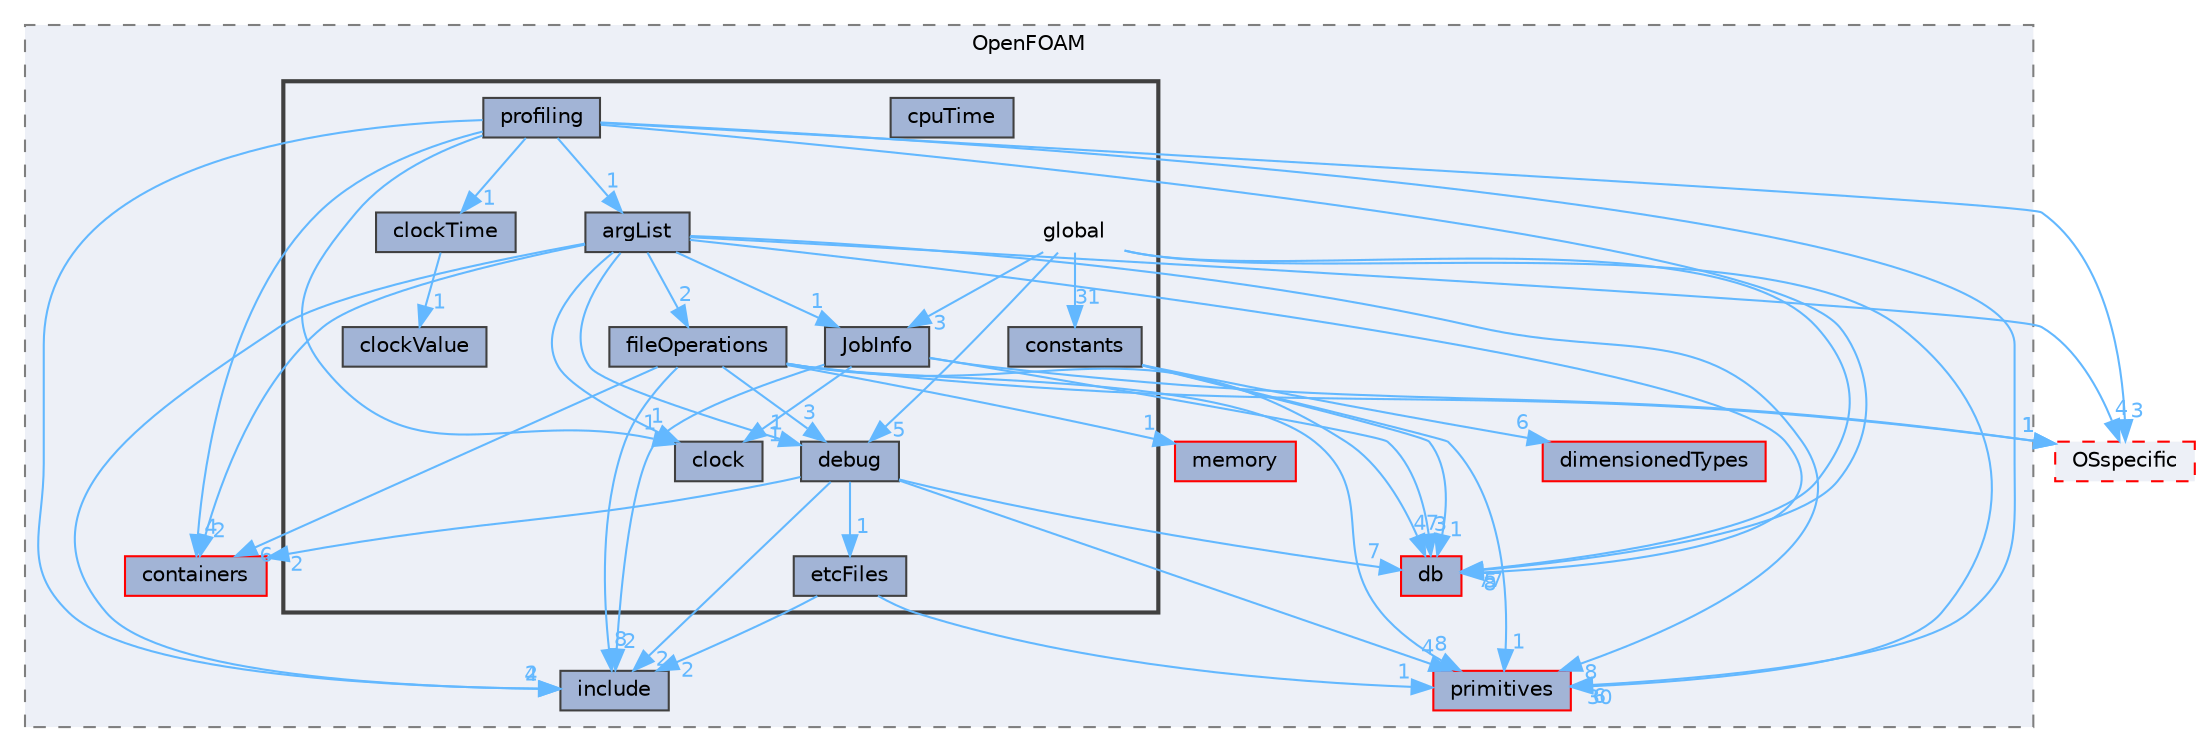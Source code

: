 digraph "src/OpenFOAM/global"
{
 // LATEX_PDF_SIZE
  bgcolor="transparent";
  edge [fontname=Helvetica,fontsize=10,labelfontname=Helvetica,labelfontsize=10];
  node [fontname=Helvetica,fontsize=10,shape=box,height=0.2,width=0.4];
  compound=true
  subgraph clusterdir_c5473ff19b20e6ec4dfe5c310b3778a8 {
    graph [ bgcolor="#edf0f7", pencolor="grey50", label="OpenFOAM", fontname=Helvetica,fontsize=10 style="filled,dashed", URL="dir_c5473ff19b20e6ec4dfe5c310b3778a8.html",tooltip=""]
  dir_19d0872053bde092be81d7fe3f56cbf7 [label="containers", fillcolor="#a2b4d6", color="red", style="filled", URL="dir_19d0872053bde092be81d7fe3f56cbf7.html",tooltip=""];
  dir_385a22dcc2f7120acb0f1a7a832b3b8d [label="memory", fillcolor="#a2b4d6", color="red", style="filled", URL="dir_385a22dcc2f7120acb0f1a7a832b3b8d.html",tooltip=""];
  dir_3e50f45338116b169052b428016851aa [label="primitives", fillcolor="#a2b4d6", color="red", style="filled", URL="dir_3e50f45338116b169052b428016851aa.html",tooltip=""];
  dir_63c634f7a7cfd679ac26c67fb30fc32f [label="db", fillcolor="#a2b4d6", color="red", style="filled", URL="dir_63c634f7a7cfd679ac26c67fb30fc32f.html",tooltip=""];
  dir_d4979fdf35c07e0caec68718d229a4b4 [label="dimensionedTypes", fillcolor="#a2b4d6", color="red", style="filled", URL="dir_d4979fdf35c07e0caec68718d229a4b4.html",tooltip=""];
  dir_e954e9f5966bc1c681a414ec8bd0ee15 [label="include", fillcolor="#a2b4d6", color="grey25", style="filled", URL="dir_e954e9f5966bc1c681a414ec8bd0ee15.html",tooltip=""];
  subgraph clusterdir_8583492183f4d27c76555f8f333dd07b {
    graph [ bgcolor="#edf0f7", pencolor="grey25", label="", fontname=Helvetica,fontsize=10 style="filled,bold", URL="dir_8583492183f4d27c76555f8f333dd07b.html",tooltip=""]
    dir_8583492183f4d27c76555f8f333dd07b [shape=plaintext, label="global"];
  dir_a8fbe6cb4728d939f5fe33ffd5417ee6 [label="argList", fillcolor="#a2b4d6", color="grey25", style="filled", URL="dir_a8fbe6cb4728d939f5fe33ffd5417ee6.html",tooltip=""];
  dir_b57d183a0b4e21f93b91d229b9701796 [label="clock", fillcolor="#a2b4d6", color="grey25", style="filled", URL="dir_b57d183a0b4e21f93b91d229b9701796.html",tooltip=""];
  dir_4730ae0fce5f0ea084f9e136244c66cb [label="clockTime", fillcolor="#a2b4d6", color="grey25", style="filled", URL="dir_4730ae0fce5f0ea084f9e136244c66cb.html",tooltip=""];
  dir_a0379dfa97e423990f824c6448e80195 [label="clockValue", fillcolor="#a2b4d6", color="grey25", style="filled", URL="dir_a0379dfa97e423990f824c6448e80195.html",tooltip=""];
  dir_b19db2d11b7f3a11ba09bd713d4f9fa8 [label="constants", fillcolor="#a2b4d6", color="grey25", style="filled", URL="dir_b19db2d11b7f3a11ba09bd713d4f9fa8.html",tooltip=""];
  dir_f712fec5bae3fcd323cbbdec974d4645 [label="cpuTime", fillcolor="#a2b4d6", color="grey25", style="filled", URL="dir_f712fec5bae3fcd323cbbdec974d4645.html",tooltip=""];
  dir_4f7b3d8a414cf437a62104bfc68c7f2f [label="debug", fillcolor="#a2b4d6", color="grey25", style="filled", URL="dir_4f7b3d8a414cf437a62104bfc68c7f2f.html",tooltip=""];
  dir_2ff82ef3fcdf8a274f24aecacb843106 [label="etcFiles", fillcolor="#a2b4d6", color="grey25", style="filled", URL="dir_2ff82ef3fcdf8a274f24aecacb843106.html",tooltip=""];
  dir_dfe0dd853c2607dc9337b9936f8a32b0 [label="fileOperations", fillcolor="#a2b4d6", color="grey25", style="filled", URL="dir_dfe0dd853c2607dc9337b9936f8a32b0.html",tooltip=""];
  dir_343177a623e4d2f2db47090c714cff8e [label="JobInfo", fillcolor="#a2b4d6", color="grey25", style="filled", URL="dir_343177a623e4d2f2db47090c714cff8e.html",tooltip=""];
  dir_314397c8b921d6fa0145fe90378f18e7 [label="profiling", fillcolor="#a2b4d6", color="grey25", style="filled", URL="dir_314397c8b921d6fa0145fe90378f18e7.html",tooltip=""];
  }
  }
  dir_1e7df7a7407fc4618be5c18f76eb7b99 [label="OSspecific", fillcolor="#edf0f7", color="red", style="filled,dashed", URL="dir_1e7df7a7407fc4618be5c18f76eb7b99.html",tooltip=""];
  dir_8583492183f4d27c76555f8f333dd07b->dir_343177a623e4d2f2db47090c714cff8e [headlabel="3", labeldistance=1.5 headhref="dir_001645_001991.html" href="dir_001645_001991.html" color="steelblue1" fontcolor="steelblue1"];
  dir_8583492183f4d27c76555f8f333dd07b->dir_3e50f45338116b169052b428016851aa [headlabel="30", labeldistance=1.5 headhref="dir_001645_003069.html" href="dir_001645_003069.html" color="steelblue1" fontcolor="steelblue1"];
  dir_8583492183f4d27c76555f8f333dd07b->dir_4f7b3d8a414cf437a62104bfc68c7f2f [headlabel="5", labeldistance=1.5 headhref="dir_001645_000825.html" href="dir_001645_000825.html" color="steelblue1" fontcolor="steelblue1"];
  dir_8583492183f4d27c76555f8f333dd07b->dir_63c634f7a7cfd679ac26c67fb30fc32f [headlabel="77", labeldistance=1.5 headhref="dir_001645_000817.html" href="dir_001645_000817.html" color="steelblue1" fontcolor="steelblue1"];
  dir_8583492183f4d27c76555f8f333dd07b->dir_b19db2d11b7f3a11ba09bd713d4f9fa8 [headlabel="31", labeldistance=1.5 headhref="dir_001645_000636.html" href="dir_001645_000636.html" color="steelblue1" fontcolor="steelblue1"];
  dir_a8fbe6cb4728d939f5fe33ffd5417ee6->dir_19d0872053bde092be81d7fe3f56cbf7 [headlabel="2", labeldistance=1.5 headhref="dir_000123_000669.html" href="dir_000123_000669.html" color="steelblue1" fontcolor="steelblue1"];
  dir_a8fbe6cb4728d939f5fe33ffd5417ee6->dir_1e7df7a7407fc4618be5c18f76eb7b99 [headlabel="4", labeldistance=1.5 headhref="dir_000123_002727.html" href="dir_000123_002727.html" color="steelblue1" fontcolor="steelblue1"];
  dir_a8fbe6cb4728d939f5fe33ffd5417ee6->dir_343177a623e4d2f2db47090c714cff8e [headlabel="1", labeldistance=1.5 headhref="dir_000123_001991.html" href="dir_000123_001991.html" color="steelblue1" fontcolor="steelblue1"];
  dir_a8fbe6cb4728d939f5fe33ffd5417ee6->dir_3e50f45338116b169052b428016851aa [headlabel="8", labeldistance=1.5 headhref="dir_000123_003069.html" href="dir_000123_003069.html" color="steelblue1" fontcolor="steelblue1"];
  dir_a8fbe6cb4728d939f5fe33ffd5417ee6->dir_4f7b3d8a414cf437a62104bfc68c7f2f [headlabel="1", labeldistance=1.5 headhref="dir_000123_000825.html" href="dir_000123_000825.html" color="steelblue1" fontcolor="steelblue1"];
  dir_a8fbe6cb4728d939f5fe33ffd5417ee6->dir_63c634f7a7cfd679ac26c67fb30fc32f [headlabel="8", labeldistance=1.5 headhref="dir_000123_000817.html" href="dir_000123_000817.html" color="steelblue1" fontcolor="steelblue1"];
  dir_a8fbe6cb4728d939f5fe33ffd5417ee6->dir_b57d183a0b4e21f93b91d229b9701796 [headlabel="1", labeldistance=1.5 headhref="dir_000123_000495.html" href="dir_000123_000495.html" color="steelblue1" fontcolor="steelblue1"];
  dir_a8fbe6cb4728d939f5fe33ffd5417ee6->dir_dfe0dd853c2607dc9337b9936f8a32b0 [headlabel="2", labeldistance=1.5 headhref="dir_000123_001357.html" href="dir_000123_001357.html" color="steelblue1" fontcolor="steelblue1"];
  dir_a8fbe6cb4728d939f5fe33ffd5417ee6->dir_e954e9f5966bc1c681a414ec8bd0ee15 [headlabel="4", labeldistance=1.5 headhref="dir_000123_001804.html" href="dir_000123_001804.html" color="steelblue1" fontcolor="steelblue1"];
  dir_4730ae0fce5f0ea084f9e136244c66cb->dir_a0379dfa97e423990f824c6448e80195 [headlabel="1", labeldistance=1.5 headhref="dir_000496_000497.html" href="dir_000496_000497.html" color="steelblue1" fontcolor="steelblue1"];
  dir_b19db2d11b7f3a11ba09bd713d4f9fa8->dir_63c634f7a7cfd679ac26c67fb30fc32f [headlabel="1", labeldistance=1.5 headhref="dir_000636_000817.html" href="dir_000636_000817.html" color="steelblue1" fontcolor="steelblue1"];
  dir_b19db2d11b7f3a11ba09bd713d4f9fa8->dir_d4979fdf35c07e0caec68718d229a4b4 [headlabel="6", labeldistance=1.5 headhref="dir_000636_000949.html" href="dir_000636_000949.html" color="steelblue1" fontcolor="steelblue1"];
  dir_b19db2d11b7f3a11ba09bd713d4f9fa8->dir_3e50f45338116b169052b428016851aa [headlabel="1", labeldistance=1.5 headhref="dir_000636_003069.html" href="dir_000636_003069.html" color="steelblue1" fontcolor="steelblue1"];
  dir_4f7b3d8a414cf437a62104bfc68c7f2f->dir_19d0872053bde092be81d7fe3f56cbf7 [headlabel="2", labeldistance=1.5 headhref="dir_000825_000669.html" href="dir_000825_000669.html" color="steelblue1" fontcolor="steelblue1"];
  dir_4f7b3d8a414cf437a62104bfc68c7f2f->dir_2ff82ef3fcdf8a274f24aecacb843106 [headlabel="1", labeldistance=1.5 headhref="dir_000825_001184.html" href="dir_000825_001184.html" color="steelblue1" fontcolor="steelblue1"];
  dir_4f7b3d8a414cf437a62104bfc68c7f2f->dir_3e50f45338116b169052b428016851aa [headlabel="4", labeldistance=1.5 headhref="dir_000825_003069.html" href="dir_000825_003069.html" color="steelblue1" fontcolor="steelblue1"];
  dir_4f7b3d8a414cf437a62104bfc68c7f2f->dir_63c634f7a7cfd679ac26c67fb30fc32f [headlabel="7", labeldistance=1.5 headhref="dir_000825_000817.html" href="dir_000825_000817.html" color="steelblue1" fontcolor="steelblue1"];
  dir_4f7b3d8a414cf437a62104bfc68c7f2f->dir_e954e9f5966bc1c681a414ec8bd0ee15 [headlabel="2", labeldistance=1.5 headhref="dir_000825_001804.html" href="dir_000825_001804.html" color="steelblue1" fontcolor="steelblue1"];
  dir_2ff82ef3fcdf8a274f24aecacb843106->dir_3e50f45338116b169052b428016851aa [headlabel="1", labeldistance=1.5 headhref="dir_001184_003069.html" href="dir_001184_003069.html" color="steelblue1" fontcolor="steelblue1"];
  dir_2ff82ef3fcdf8a274f24aecacb843106->dir_e954e9f5966bc1c681a414ec8bd0ee15 [headlabel="2", labeldistance=1.5 headhref="dir_001184_001804.html" href="dir_001184_001804.html" color="steelblue1" fontcolor="steelblue1"];
  dir_dfe0dd853c2607dc9337b9936f8a32b0->dir_19d0872053bde092be81d7fe3f56cbf7 [headlabel="6", labeldistance=1.5 headhref="dir_001357_000669.html" href="dir_001357_000669.html" color="steelblue1" fontcolor="steelblue1"];
  dir_dfe0dd853c2607dc9337b9936f8a32b0->dir_1e7df7a7407fc4618be5c18f76eb7b99 [headlabel="1", labeldistance=1.5 headhref="dir_001357_002727.html" href="dir_001357_002727.html" color="steelblue1" fontcolor="steelblue1"];
  dir_dfe0dd853c2607dc9337b9936f8a32b0->dir_385a22dcc2f7120acb0f1a7a832b3b8d [headlabel="1", labeldistance=1.5 headhref="dir_001357_002352.html" href="dir_001357_002352.html" color="steelblue1" fontcolor="steelblue1"];
  dir_dfe0dd853c2607dc9337b9936f8a32b0->dir_3e50f45338116b169052b428016851aa [headlabel="8", labeldistance=1.5 headhref="dir_001357_003069.html" href="dir_001357_003069.html" color="steelblue1" fontcolor="steelblue1"];
  dir_dfe0dd853c2607dc9337b9936f8a32b0->dir_4f7b3d8a414cf437a62104bfc68c7f2f [headlabel="3", labeldistance=1.5 headhref="dir_001357_000825.html" href="dir_001357_000825.html" color="steelblue1" fontcolor="steelblue1"];
  dir_dfe0dd853c2607dc9337b9936f8a32b0->dir_63c634f7a7cfd679ac26c67fb30fc32f [headlabel="47", labeldistance=1.5 headhref="dir_001357_000817.html" href="dir_001357_000817.html" color="steelblue1" fontcolor="steelblue1"];
  dir_dfe0dd853c2607dc9337b9936f8a32b0->dir_e954e9f5966bc1c681a414ec8bd0ee15 [headlabel="8", labeldistance=1.5 headhref="dir_001357_001804.html" href="dir_001357_001804.html" color="steelblue1" fontcolor="steelblue1"];
  dir_343177a623e4d2f2db47090c714cff8e->dir_1e7df7a7407fc4618be5c18f76eb7b99 [headlabel="1", labeldistance=1.5 headhref="dir_001991_002727.html" href="dir_001991_002727.html" color="steelblue1" fontcolor="steelblue1"];
  dir_343177a623e4d2f2db47090c714cff8e->dir_63c634f7a7cfd679ac26c67fb30fc32f [headlabel="3", labeldistance=1.5 headhref="dir_001991_000817.html" href="dir_001991_000817.html" color="steelblue1" fontcolor="steelblue1"];
  dir_343177a623e4d2f2db47090c714cff8e->dir_b57d183a0b4e21f93b91d229b9701796 [headlabel="1", labeldistance=1.5 headhref="dir_001991_000495.html" href="dir_001991_000495.html" color="steelblue1" fontcolor="steelblue1"];
  dir_343177a623e4d2f2db47090c714cff8e->dir_e954e9f5966bc1c681a414ec8bd0ee15 [headlabel="2", labeldistance=1.5 headhref="dir_001991_001804.html" href="dir_001991_001804.html" color="steelblue1" fontcolor="steelblue1"];
  dir_314397c8b921d6fa0145fe90378f18e7->dir_19d0872053bde092be81d7fe3f56cbf7 [headlabel="4", labeldistance=1.5 headhref="dir_003102_000669.html" href="dir_003102_000669.html" color="steelblue1" fontcolor="steelblue1"];
  dir_314397c8b921d6fa0145fe90378f18e7->dir_1e7df7a7407fc4618be5c18f76eb7b99 [headlabel="3", labeldistance=1.5 headhref="dir_003102_002727.html" href="dir_003102_002727.html" color="steelblue1" fontcolor="steelblue1"];
  dir_314397c8b921d6fa0145fe90378f18e7->dir_3e50f45338116b169052b428016851aa [headlabel="6", labeldistance=1.5 headhref="dir_003102_003069.html" href="dir_003102_003069.html" color="steelblue1" fontcolor="steelblue1"];
  dir_314397c8b921d6fa0145fe90378f18e7->dir_4730ae0fce5f0ea084f9e136244c66cb [headlabel="1", labeldistance=1.5 headhref="dir_003102_000496.html" href="dir_003102_000496.html" color="steelblue1" fontcolor="steelblue1"];
  dir_314397c8b921d6fa0145fe90378f18e7->dir_63c634f7a7cfd679ac26c67fb30fc32f [headlabel="5", labeldistance=1.5 headhref="dir_003102_000817.html" href="dir_003102_000817.html" color="steelblue1" fontcolor="steelblue1"];
  dir_314397c8b921d6fa0145fe90378f18e7->dir_a8fbe6cb4728d939f5fe33ffd5417ee6 [headlabel="1", labeldistance=1.5 headhref="dir_003102_000123.html" href="dir_003102_000123.html" color="steelblue1" fontcolor="steelblue1"];
  dir_314397c8b921d6fa0145fe90378f18e7->dir_b57d183a0b4e21f93b91d229b9701796 [headlabel="1", labeldistance=1.5 headhref="dir_003102_000495.html" href="dir_003102_000495.html" color="steelblue1" fontcolor="steelblue1"];
  dir_314397c8b921d6fa0145fe90378f18e7->dir_e954e9f5966bc1c681a414ec8bd0ee15 [headlabel="2", labeldistance=1.5 headhref="dir_003102_001804.html" href="dir_003102_001804.html" color="steelblue1" fontcolor="steelblue1"];
}
